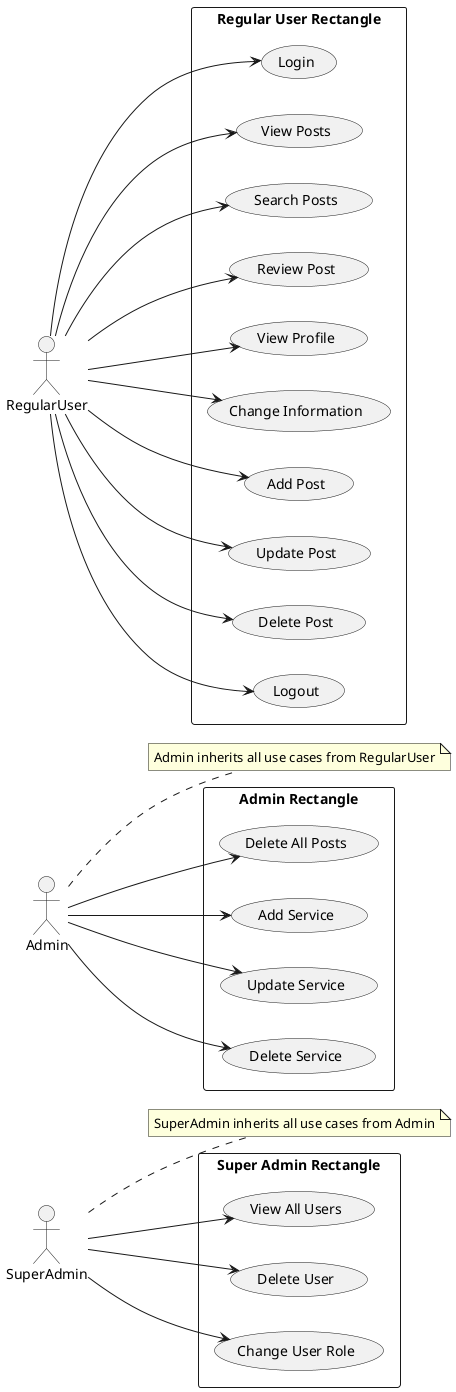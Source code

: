 @startuml
left to right direction

actor SuperAdmin
actor Admin
actor RegularUser

rectangle "Regular User Rectangle" {
  RegularUser --> (Login)
  RegularUser --> (View Posts)
  RegularUser --> (Search Posts)
  RegularUser --> (Review Post)
  RegularUser --> (View Profile)
  RegularUser --> (Change Information)
  RegularUser --> (Add Post)
  RegularUser --> (Update Post)
  RegularUser --> (Delete Post)
  RegularUser --> (Logout)
}

rectangle "Admin Rectangle" {
  Admin --> (Delete All Posts) <<include>>
  Admin --> (Add Service)
  Admin --> (Update Service)
  Admin --> (Delete Service)
}

rectangle "Super Admin Rectangle" {
  SuperAdmin --> (View All Users)
  SuperAdmin --> (Delete User)
  SuperAdmin --> (Change User Role)
}

note right of Admin
  Admin inherits all use cases from RegularUser
end note

note right of SuperAdmin
  SuperAdmin inherits all use cases from Admin
end note

@enduml